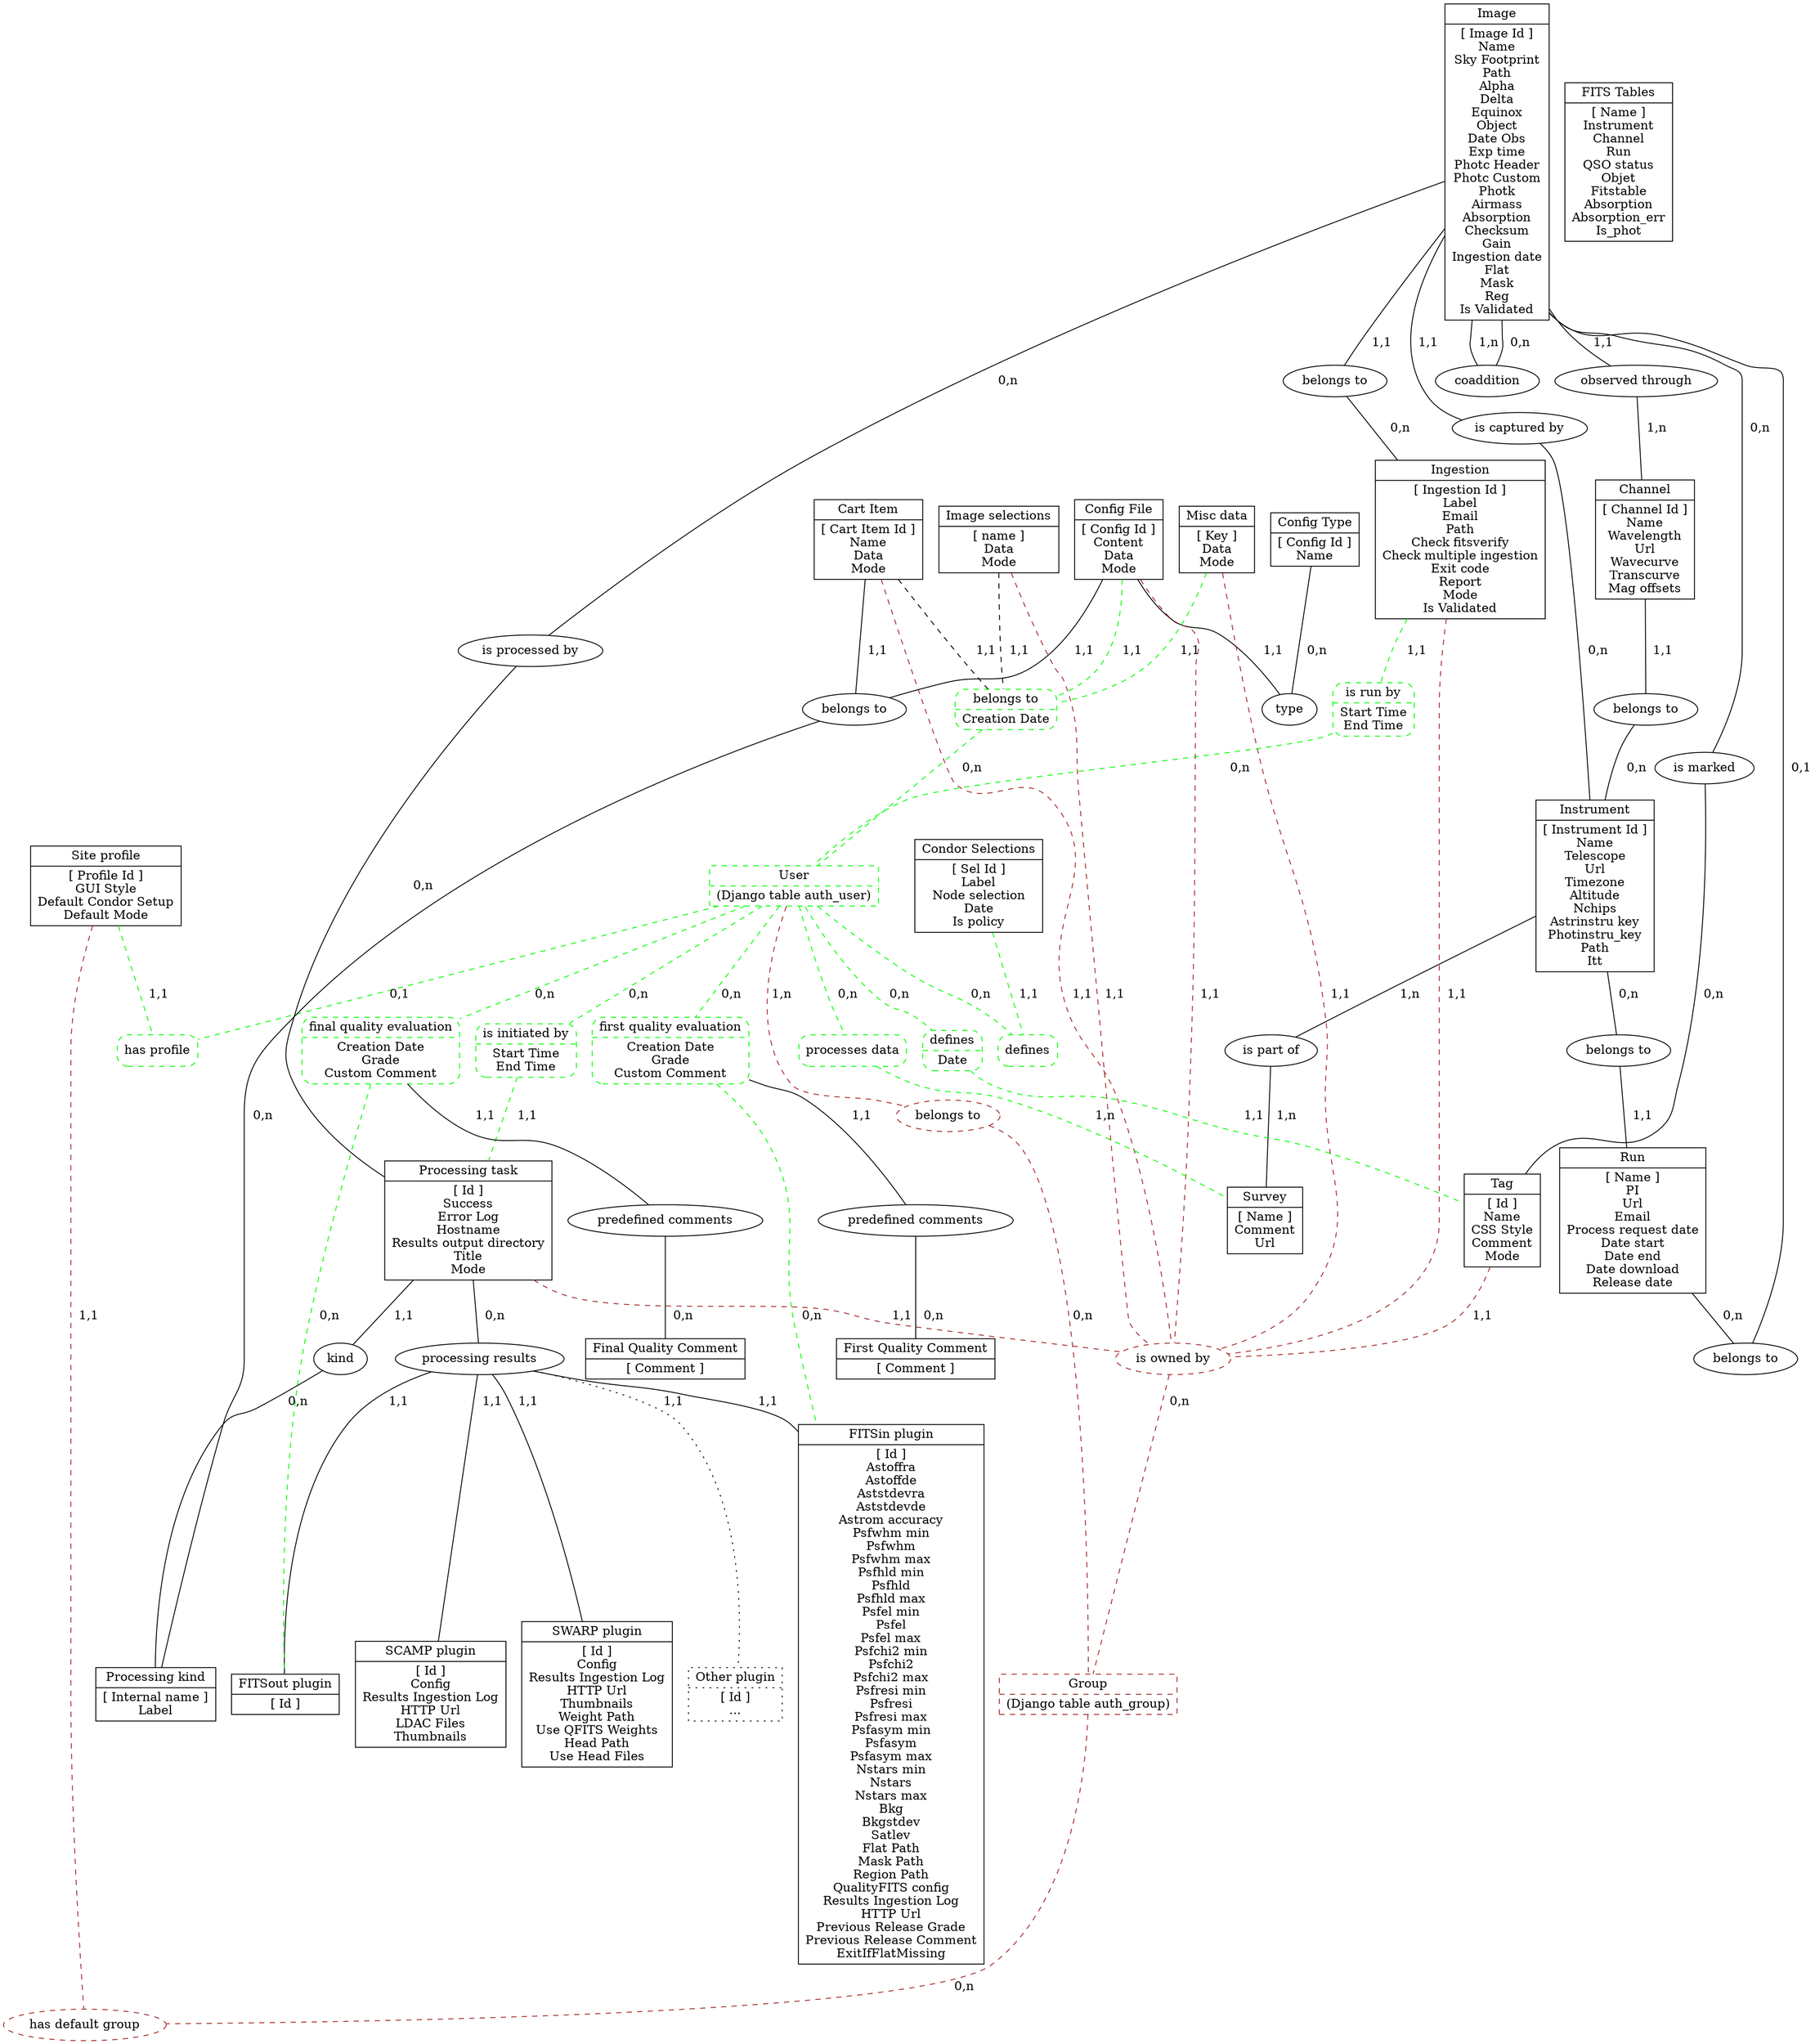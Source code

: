 /*
 * Youpi's MCD graph
 *
 */
graph mcd { 
	labeldistance = 40.0;
	/* node [style=rounded] */

	/* Entities */
	node [shape=record];
	cartitem [label="{ Cart Item | [ Cart Item Id ]\nName\nData\nMode }"];
	channel [label="{ Channel | [ Channel Id ]\nName\nWavelength\nUrl\nWavecurve\nTranscurve\nMag offsets }"];
	configfile [label="{ Config File | [ Config Id ]\nContent\nData\nMode }"];
	configtype [label="{ Config Type | [ Config Id ]\nName }"];
	fitstables [label="{ FITS Tables | [ Name ]\nInstrument\nChannel\nRun\nQSO status\nObjet\nFitstable\nAbsorption\nAbsorption_err\nIs_phot }"];
	image [label="{ Image | [ Image Id ]\nName\nSky Footprint\nPath\nAlpha\nDelta\nEquinox\nObject\nDate Obs\nExp time\nPhotc Header\nPhotc Custom\nPhotk\nAirmass\nAbsorption\nChecksum\nGain\nIngestion date\nFlat\nMask\nReg\nIs Validated }"];
	imageselections [label="{ Image selections | [ name ]\nData\nMode }"];
	ingestion [label="{ Ingestion | [ Ingestion Id ]\nLabel\nEmail\nPath\nCheck fitsverify\nCheck multiple ingestion\nExit code\nReport\nMode\nIs Validated }"];
	instrument [label="{ Instrument | [ Instrument Id ]\nName\nTelescope\nUrl\nTimezone\nAltitude\nNchips\nAstrinstru key\nPhotinstru_key\nPath\nItt }"];
	miscdata [label="{ Misc data | [ Key ]\nData\nMode }"];
	run [label="{ Run | [ Name ]\nPI\nUrl\nEmail\nProcess request date\nDate start\nDate end\nDate download\nRelease date }"];
	survey [label="{ Survey | [ Name ]\nComment\nUrl}"];
	authuser [label="{ User | (Django table auth_user) }", style=dashed, color=green];
	authgroup [label="{ Group | (Django table auth_group) }", style=dashed, color=brown];
	task [label="{ Processing task | [ Id ]\nSuccess\nError Log\nHostname\nResults output directory\nTitle\nMode }"];
	processingkind [label="{ Processing kind | [ Internal name ]\nLabel }"];
	pluginfitsin [label="{ FITSin plugin | [ Id ]\nAstoffra\nAstoffde\nAststdevra\nAststdevde\nAstrom accuracy\nPsfwhm min\nPsfwhm\nPsfwhm max\nPsfhld min\nPsfhld\nPsfhld max\nPsfel min\nPsfel\nPsfel max\nPsfchi2 min\nPsfchi2\nPsfchi2 max\nPsfresi min\nPsfresi\nPsfresi max\nPsfasym min\nPsfasym\nPsfasym max\nNstars min\nNstars\nNstars max\nBkg\nBkgstdev\nSatlev\nFlat Path\nMask Path\nRegion Path\nQualityFITS config\nResults Ingestion Log\nHTTP Url\nPrevious Release Grade\nPrevious Release Comment\nExitIfFlatMissing }"];
	pluginfitsout [label="{ FITSout plugin | [ Id ] }"];
	pluginscamp [label="{ SCAMP plugin | [ Id ]\nConfig\nResults Ingestion Log\nHTTP Url\nLDAC Files\nThumbnails }"];
	pluginswarp [label="{ SWARP plugin | [ Id ]\nConfig\nResults Ingestion Log\nHTTP Url\nThumbnails\nWeight Path\nUse QFITS Weights\nHead Path\nUse Head Files }"];
	pluginother [label="{ Other plugin | [ Id ]\n... }",style=dotted];
	firstqcomment [label="{ First Quality Comment | [ Comment ]}"];
	finalqcomment [label="{ Final Quality Comment | [ Comment ]}"];
	siteprofile [label="{ Site profile | [ Profile Id ]\nGUI Style\nDefault Condor Setup\nDefault Mode }"];
	condornodesel [label="{ Condor Selections | [ Sel Id ]\nLabel\nNode selection\nDate\nIs policy}"];
	tag [label="{ Tag | [ Id ]\nName\nCSS Style\nComment\nMode}"];

	/* Relations */
	node [shape=ellipse];
	node4 [label="belongs to"];
	node5 [label="belongs to"];
	node6 [label="is part of"];
	node7 [label="belongs to"];
	node8 [label="belongs to"];
	node10 [label="coaddition"];
	node12 [label="observed through"];
	node14 [label="is captured by"];
	node15 [label="{ is run by | Start Time\nEnd Time}", style=dashed, shape=Mrecord, color=green];
	node17 [label="is processed by"];
	node18 [label="{ is initiated by | Start Time\nEnd Time}", style=dashed, shape=Mrecord, color=green];
	node19 [label="kind"];
	node21 [label="belongs to"];
	node22 [label="{ belongs to | Creation Date}", style=dashed, shape=Mrecord, color=green];
	node23 [label="processing results"];
	node24 [label="{ first quality evaluation | Creation Date\nGrade\nCustom Comment }", style=dashed, shape=Mrecord, color=green];
	node25 [label="{ final quality evaluation | Creation Date\nGrade\nCustom Comment }", style=dashed, shape=Mrecord, color=green];
	node26 [label="predefined comments"];
	node27 [label="predefined comments"];
	node28 [label="has profile", style=dashed, shape=Mrecord, color=green];
	node29 [label="defines", style=dashed, shape=Mrecord, color=green];
	node30 [label="processes data", style=dashed, shape=Mrecord, color=green];
	node31 [label="is marked"];
	node32 [label="{ defines | Date }", style=dashed, shape=Mrecord, color=green];
	node33 [label="type"];
	node34 [label="belongs to", style=dashed, color=brown];
	node35 [label="is owned by", style=dashed, color=brown];
	node36 [label="has default group", style=dashed, color=brown];

	/* Links */
	run -- node4 [label="  0,n"];
	node4 -- image [label="  0,1"]; 

	authuser -- node30 [label="  0,n", style=dashed, color=green]; 
	node30 -- survey [label="  1,n", style=dashed, color=green]; 

	instrument -- node5 [label="  0,n"]; 
	node5 -- run [label="  1,1"]; 

	instrument -- node6 [label="  1,n"];
	node6 -- survey [label="  1,n"];

	image -- node7 [label="  1,1"];
	node7 -- ingestion [label="  0,n"];

	channel -- node8 [label="  1,1"];
	node8 -- instrument [label="  0,n"];

	image -- node10 [label="  0,n"];
	node10 -- image [label="  1,n"];

	image -- node12 [label="  1,1"];
	node12 -- channel [label="  1,n"];

	image -- node31 [label="  0,n"];
	node31 -- tag [label="  0,n"];

	task -- node35 [label="  1,1", style=dashed, color=brown];
	tag -- node35 [label="  1,1", style=dashed, color=brown];
	cartitem -- node35 [label="  1,1", style=dashed, color=brown];
	configfile -- node35 [label="  1,1", style=dashed, color=brown];
	imageselections -- node35 [label="  1,1", style=dashed, color=brown];
	ingestion -- node35 [label="  1,1", style=dashed, color=brown];
	miscdata -- node35 [label="  1,1", style=dashed, color=brown];
	node35 -- authgroup [label="  0,n", style=dashed, color=brown];

	task -- node23 [label="  0,n"];
	node23 -- pluginfitsin [label="  1,1"];
	node23 -- pluginfitsout [label="  1,1"];
	node23 -- pluginscamp [label="  1,1"];
	node23 -- pluginswarp [label="  1,1"];
	node23 -- pluginother [label="  1,1", style=dotted];

	siteprofile -- node36 [label="  1,1", style=dashed, color=brown];
	authgroup -- node36 [label="  0,n", style=dashed, color=brown];
	authuser -- node28 [label="  0,1", style=dashed, color=green];
	siteprofile -- node28 [label="  1,1", style=dashed, color=green];

	authuser -- node34 [label=" 1,n", style=dashed, color=brown];
	node34 -- authgroup [label=" 0,n", style=dashed, color=brown];

	condornodesel -- node29 [label="  1,1", style=dashed, color=green];
	authuser -- node29 [label="  0,n", style=dashed, color=green];

	image -- node14 [label="  1,1"];
	node14 -- instrument [label="  0,n"];

	ingestion -- node15 [label="  1,1", style=dashed, color=green];
	node15 -- authuser [label="  0,n", style=dashed, color=green];

	cartitem -- node22 [label="  1,1", style=dashed];
	cartitem -- node21 [label="  1,1"];

	image -- node17 [label="  0,n"];
	node17 -- task [label="  0,n"];

	authuser -- node18 [label="  0,n", style=dashed, color=green];
	node18 -- task [label="  1,1", style=dashed, color=green];

	task -- node19 [label="  1,1"];
	node19 -- processingkind [label="  0,n"];

	configfile -- node21 [label="  1,1"];
	node21 -- processingkind [label="  0,n"];

	imageselections -- node22 [label="  1,1", style=dashed];
	miscdata -- node22 [label="  1,1", style=dashed, color=green];
	node22 -- authuser [label="  0,n", style=dashed, color=green];
	configfile -- node22 [label="  1,1", style=dashed, color=green];

	configfile -- node33 [label="  1,1"];
	configtype -- node33 [label="  0,n"];

	authuser -- node32 [label="  0,n", style=dashed, color=green];
	node32 -- tag [label="  1,1", style=dashed, color=green];

	authuser -- node24 [label="  0,n", style=dashed, color=green];
	node24 -- pluginfitsin [label="  0,n", style=dashed, color=green];

	authuser -- node25 [label="  0,n", style=dashed, color=green];
	node25 -- pluginfitsout [label="  0,n", style=dashed, color=green];

	node24 -- node26 [label="  1,1"];
	node26 -- firstqcomment [label="  0,n"];

	node25 -- node27 [label="  1,1"];
	node27 -- finalqcomment [label="  0,n"];

} 
